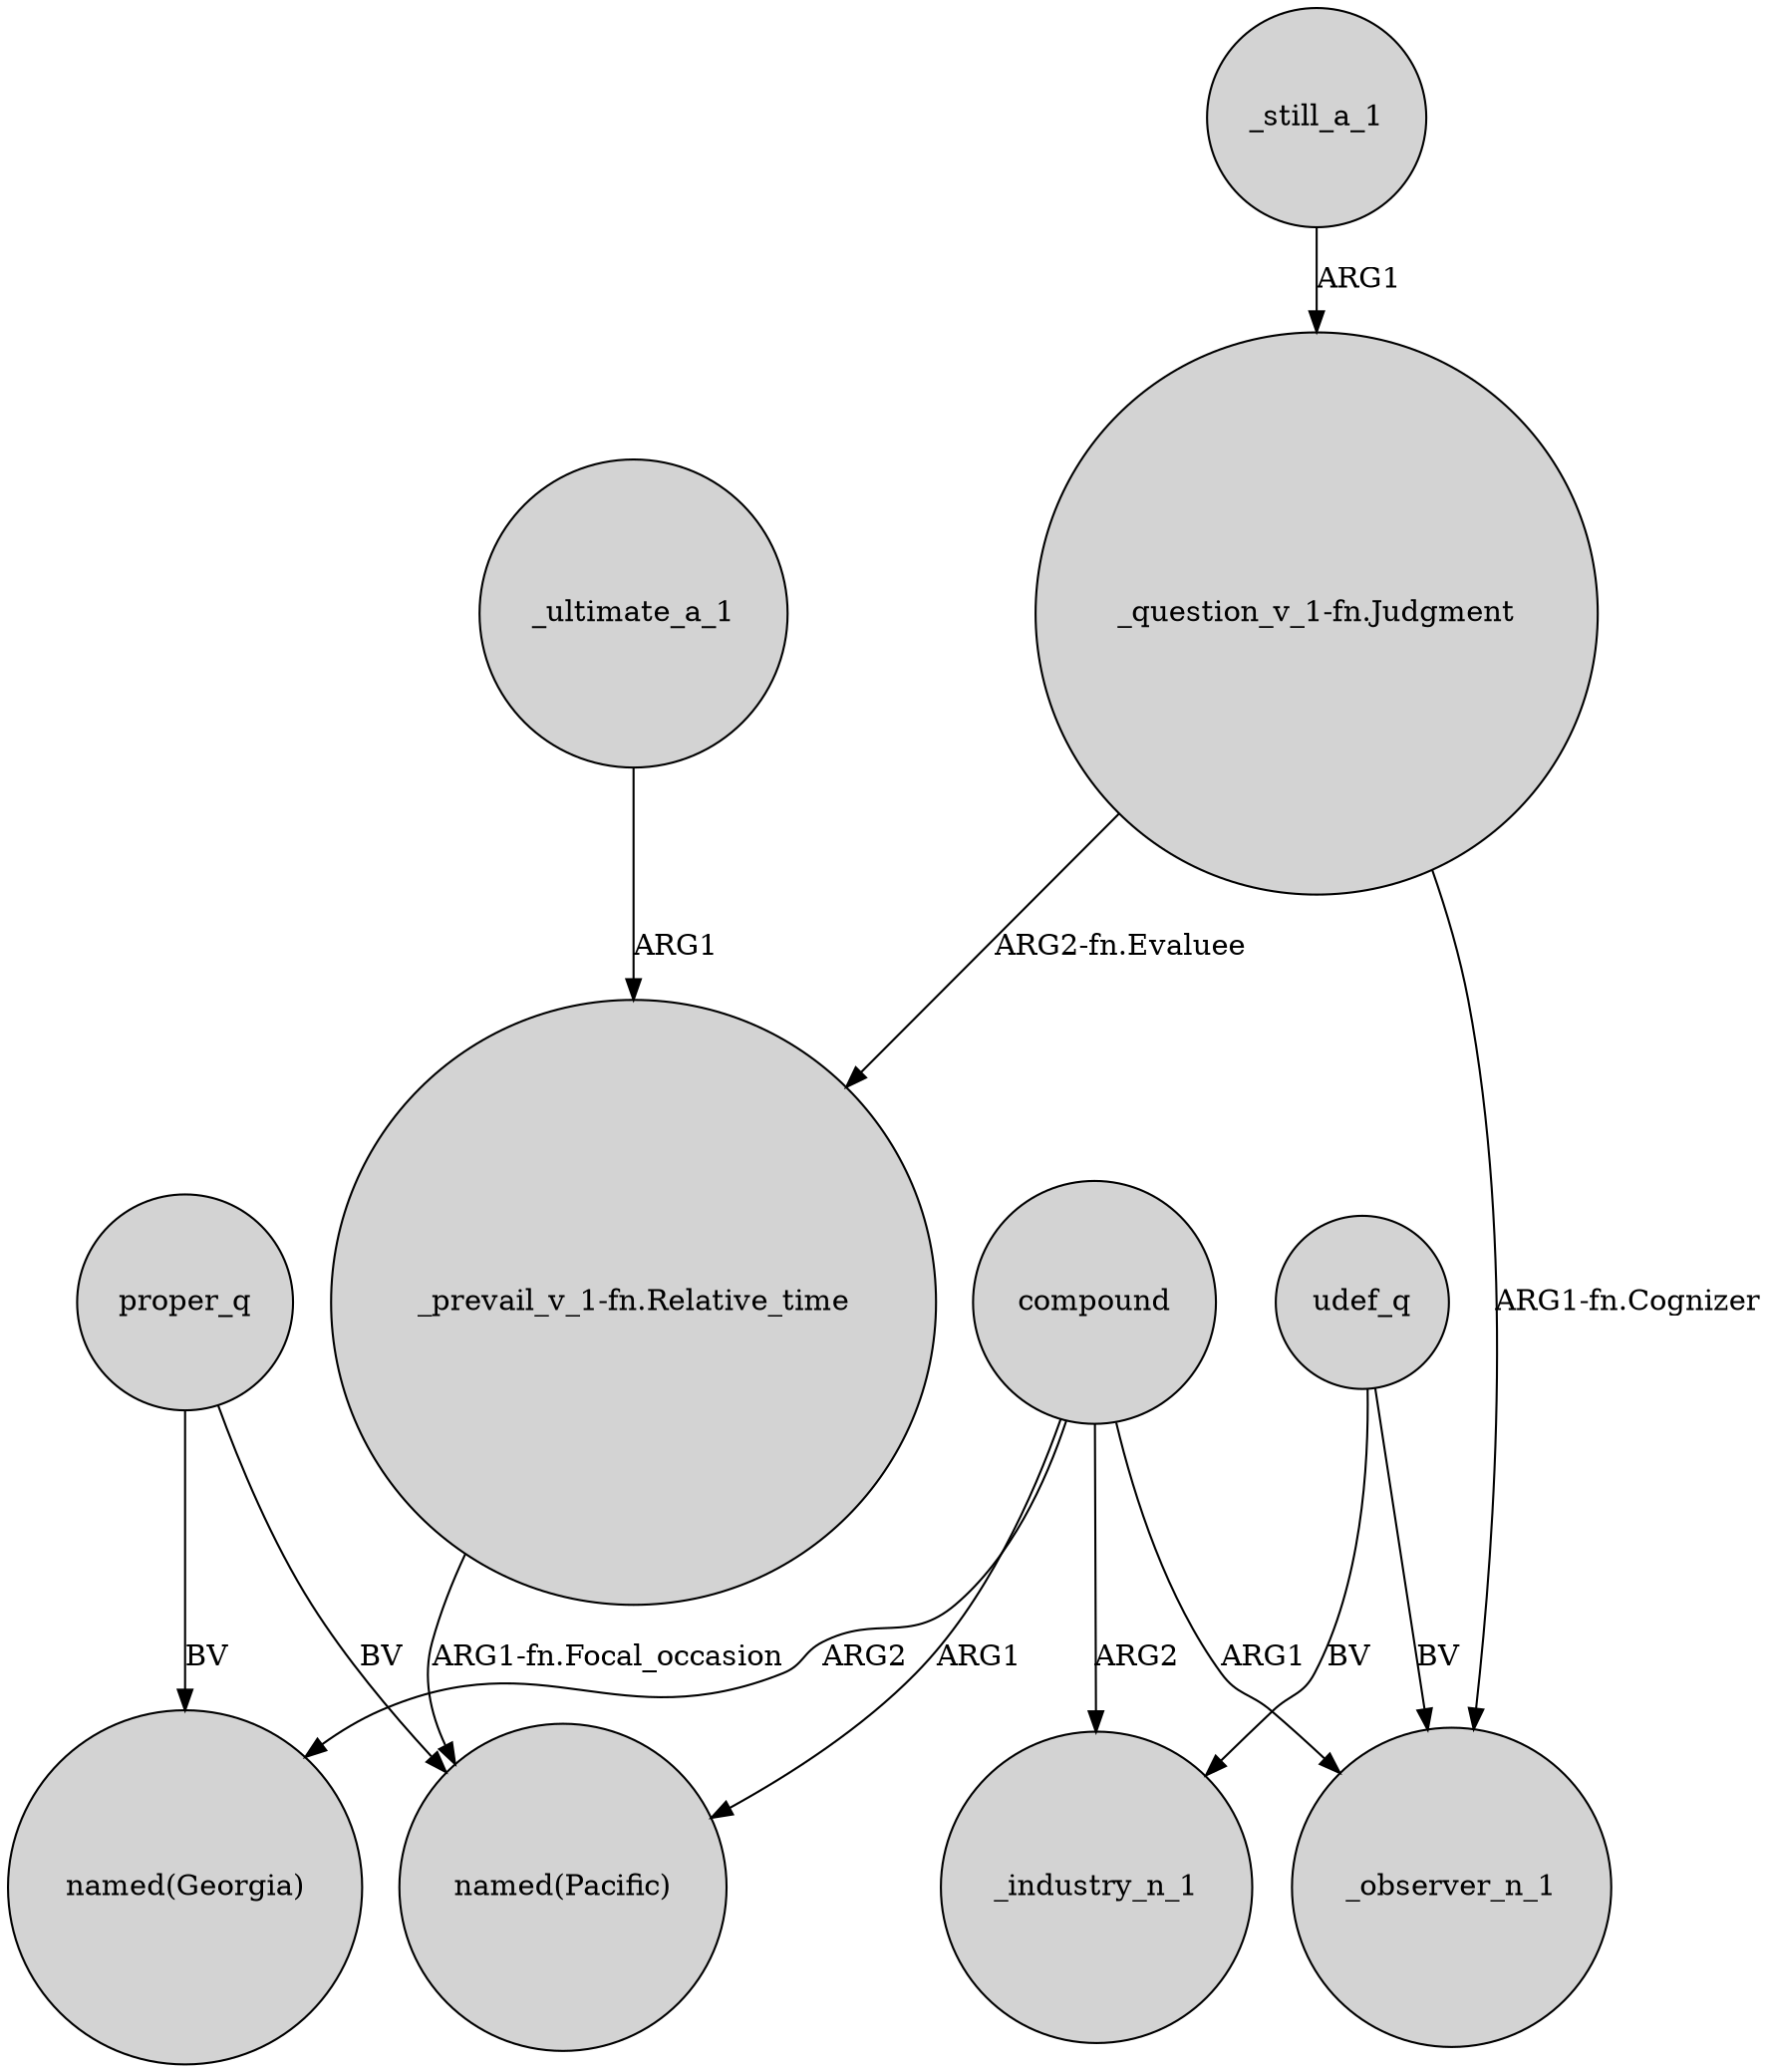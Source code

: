 digraph {
	node [shape=circle style=filled]
	"_question_v_1-fn.Judgment" -> "_prevail_v_1-fn.Relative_time" [label="ARG2-fn.Evaluee"]
	proper_q -> "named(Georgia)" [label=BV]
	"_prevail_v_1-fn.Relative_time" -> "named(Pacific)" [label="ARG1-fn.Focal_occasion"]
	_ultimate_a_1 -> "_prevail_v_1-fn.Relative_time" [label=ARG1]
	compound -> _industry_n_1 [label=ARG2]
	compound -> _observer_n_1 [label=ARG1]
	"_question_v_1-fn.Judgment" -> _observer_n_1 [label="ARG1-fn.Cognizer"]
	compound -> "named(Georgia)" [label=ARG2]
	compound -> "named(Pacific)" [label=ARG1]
	_still_a_1 -> "_question_v_1-fn.Judgment" [label=ARG1]
	proper_q -> "named(Pacific)" [label=BV]
	udef_q -> _observer_n_1 [label=BV]
	udef_q -> _industry_n_1 [label=BV]
}
